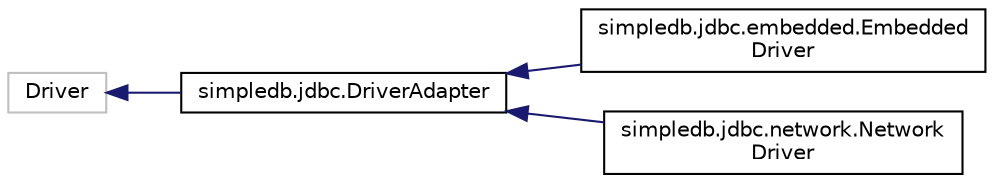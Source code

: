 digraph "Graphical Class Hierarchy"
{
  edge [fontname="Helvetica",fontsize="10",labelfontname="Helvetica",labelfontsize="10"];
  node [fontname="Helvetica",fontsize="10",shape=record];
  rankdir="LR";
  Node131 [label="Driver",height=0.2,width=0.4,color="grey75", fillcolor="white", style="filled"];
  Node131 -> Node0 [dir="back",color="midnightblue",fontsize="10",style="solid",fontname="Helvetica"];
  Node0 [label="simpledb.jdbc.DriverAdapter",height=0.2,width=0.4,color="black", fillcolor="white", style="filled",URL="$classsimpledb_1_1jdbc_1_1DriverAdapter.html"];
  Node0 -> Node1 [dir="back",color="midnightblue",fontsize="10",style="solid",fontname="Helvetica"];
  Node1 [label="simpledb.jdbc.embedded.Embedded\lDriver",height=0.2,width=0.4,color="black", fillcolor="white", style="filled",URL="$classsimpledb_1_1jdbc_1_1embedded_1_1EmbeddedDriver.html"];
  Node0 -> Node2 [dir="back",color="midnightblue",fontsize="10",style="solid",fontname="Helvetica"];
  Node2 [label="simpledb.jdbc.network.Network\lDriver",height=0.2,width=0.4,color="black", fillcolor="white", style="filled",URL="$classsimpledb_1_1jdbc_1_1network_1_1NetworkDriver.html"];
}
